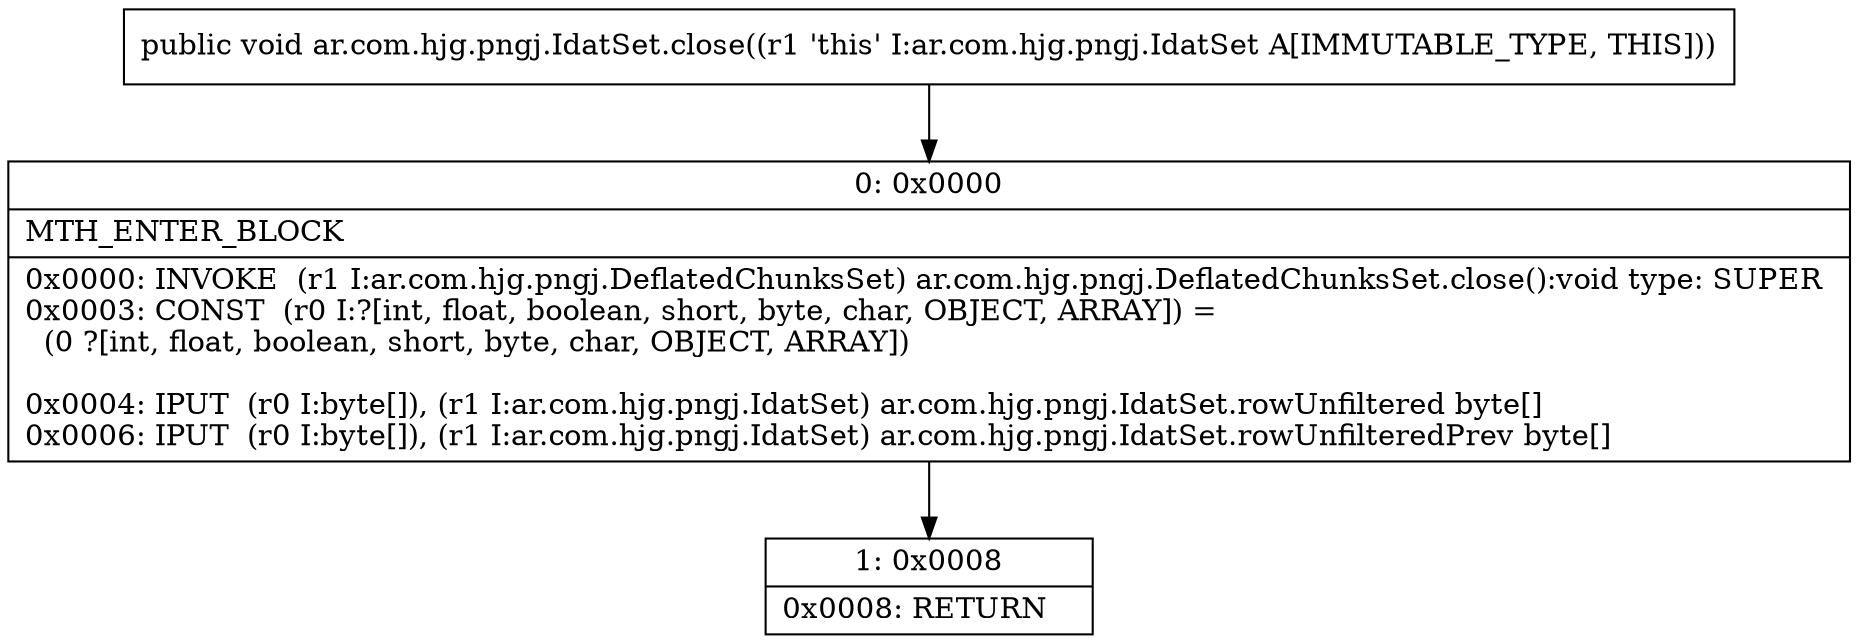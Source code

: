 digraph "CFG forar.com.hjg.pngj.IdatSet.close()V" {
Node_0 [shape=record,label="{0\:\ 0x0000|MTH_ENTER_BLOCK\l|0x0000: INVOKE  (r1 I:ar.com.hjg.pngj.DeflatedChunksSet) ar.com.hjg.pngj.DeflatedChunksSet.close():void type: SUPER \l0x0003: CONST  (r0 I:?[int, float, boolean, short, byte, char, OBJECT, ARRAY]) = \l  (0 ?[int, float, boolean, short, byte, char, OBJECT, ARRAY])\l \l0x0004: IPUT  (r0 I:byte[]), (r1 I:ar.com.hjg.pngj.IdatSet) ar.com.hjg.pngj.IdatSet.rowUnfiltered byte[] \l0x0006: IPUT  (r0 I:byte[]), (r1 I:ar.com.hjg.pngj.IdatSet) ar.com.hjg.pngj.IdatSet.rowUnfilteredPrev byte[] \l}"];
Node_1 [shape=record,label="{1\:\ 0x0008|0x0008: RETURN   \l}"];
MethodNode[shape=record,label="{public void ar.com.hjg.pngj.IdatSet.close((r1 'this' I:ar.com.hjg.pngj.IdatSet A[IMMUTABLE_TYPE, THIS])) }"];
MethodNode -> Node_0;
Node_0 -> Node_1;
}

